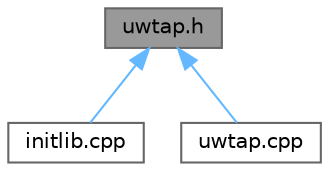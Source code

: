 digraph "uwtap.h"
{
 // LATEX_PDF_SIZE
  bgcolor="transparent";
  edge [fontname=Helvetica,fontsize=10,labelfontname=Helvetica,labelfontsize=10];
  node [fontname=Helvetica,fontsize=10,shape=box,height=0.2,width=0.4];
  Node1 [id="Node000001",label="uwtap.h",height=0.2,width=0.4,color="gray40", fillcolor="grey60", style="filled", fontcolor="black",tooltip=" "];
  Node1 -> Node2 [id="edge1_Node000001_Node000002",dir="back",color="steelblue1",style="solid",tooltip=" "];
  Node2 [id="Node000002",label="initlib.cpp",height=0.2,width=0.4,color="grey40", fillcolor="white", style="filled",URL="$DESERT__Framework_2DESERT_2ranging_2uwtap_2initlib_8cpp.html",tooltip="Provides the initializazion of the uwtap libraries."];
  Node1 -> Node3 [id="edge2_Node000001_Node000003",dir="back",color="steelblue1",style="solid",tooltip=" "];
  Node3 [id="Node000003",label="uwtap.cpp",height=0.2,width=0.4,color="grey40", fillcolor="white", style="filled",URL="$uwtap_8cpp.html",tooltip=" "];
}
